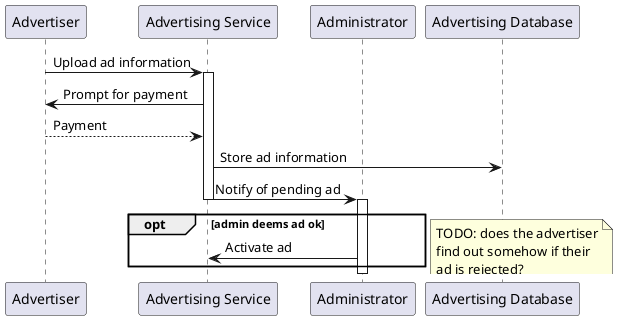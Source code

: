 @startuml

participant "Advertiser" as advertiser
participant "Advertising Service" as adserv
participant "Administrator" as admin
participant "Advertising Database" as addb

advertiser -> adserv: Upload ad information

activate adserv

adserv -> advertiser: Prompt for payment
advertiser --> adserv: Payment
adserv -> addb: Store ad information

adserv -> admin: Notify of pending ad
deactivate adserv

activate admin
opt admin deems ad ok
	admin -> adserv: Activate ad
end

note right
	TODO: does the advertiser
	find out somehow if their
	ad is rejected?
end note

deactivate admin

@enduml
